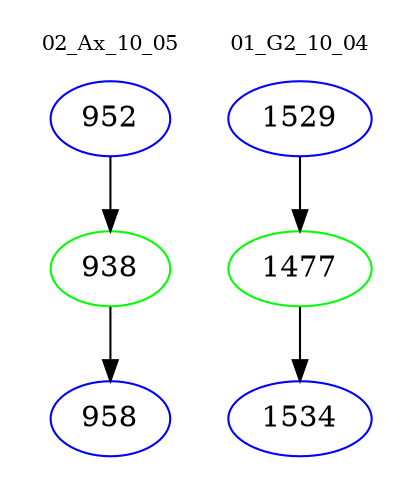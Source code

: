 digraph{
subgraph cluster_0 {
color = white
label = "02_Ax_10_05";
fontsize=10;
T0_952 [label="952", color="blue"]
T0_952 -> T0_938 [color="black"]
T0_938 [label="938", color="green"]
T0_938 -> T0_958 [color="black"]
T0_958 [label="958", color="blue"]
}
subgraph cluster_1 {
color = white
label = "01_G2_10_04";
fontsize=10;
T1_1529 [label="1529", color="blue"]
T1_1529 -> T1_1477 [color="black"]
T1_1477 [label="1477", color="green"]
T1_1477 -> T1_1534 [color="black"]
T1_1534 [label="1534", color="blue"]
}
}
